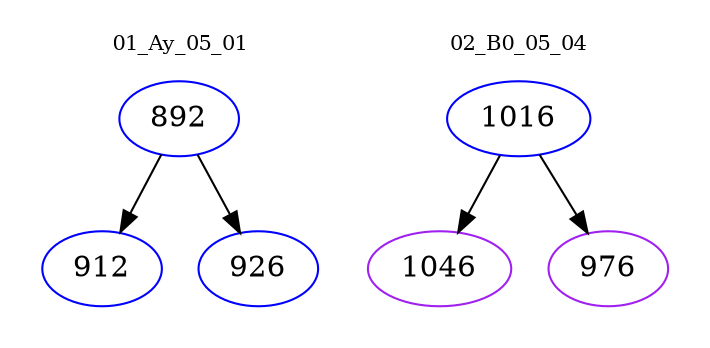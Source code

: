 digraph{
subgraph cluster_0 {
color = white
label = "01_Ay_05_01";
fontsize=10;
T0_892 [label="892", color="blue"]
T0_892 -> T0_912 [color="black"]
T0_912 [label="912", color="blue"]
T0_892 -> T0_926 [color="black"]
T0_926 [label="926", color="blue"]
}
subgraph cluster_1 {
color = white
label = "02_B0_05_04";
fontsize=10;
T1_1016 [label="1016", color="blue"]
T1_1016 -> T1_1046 [color="black"]
T1_1046 [label="1046", color="purple"]
T1_1016 -> T1_976 [color="black"]
T1_976 [label="976", color="purple"]
}
}
